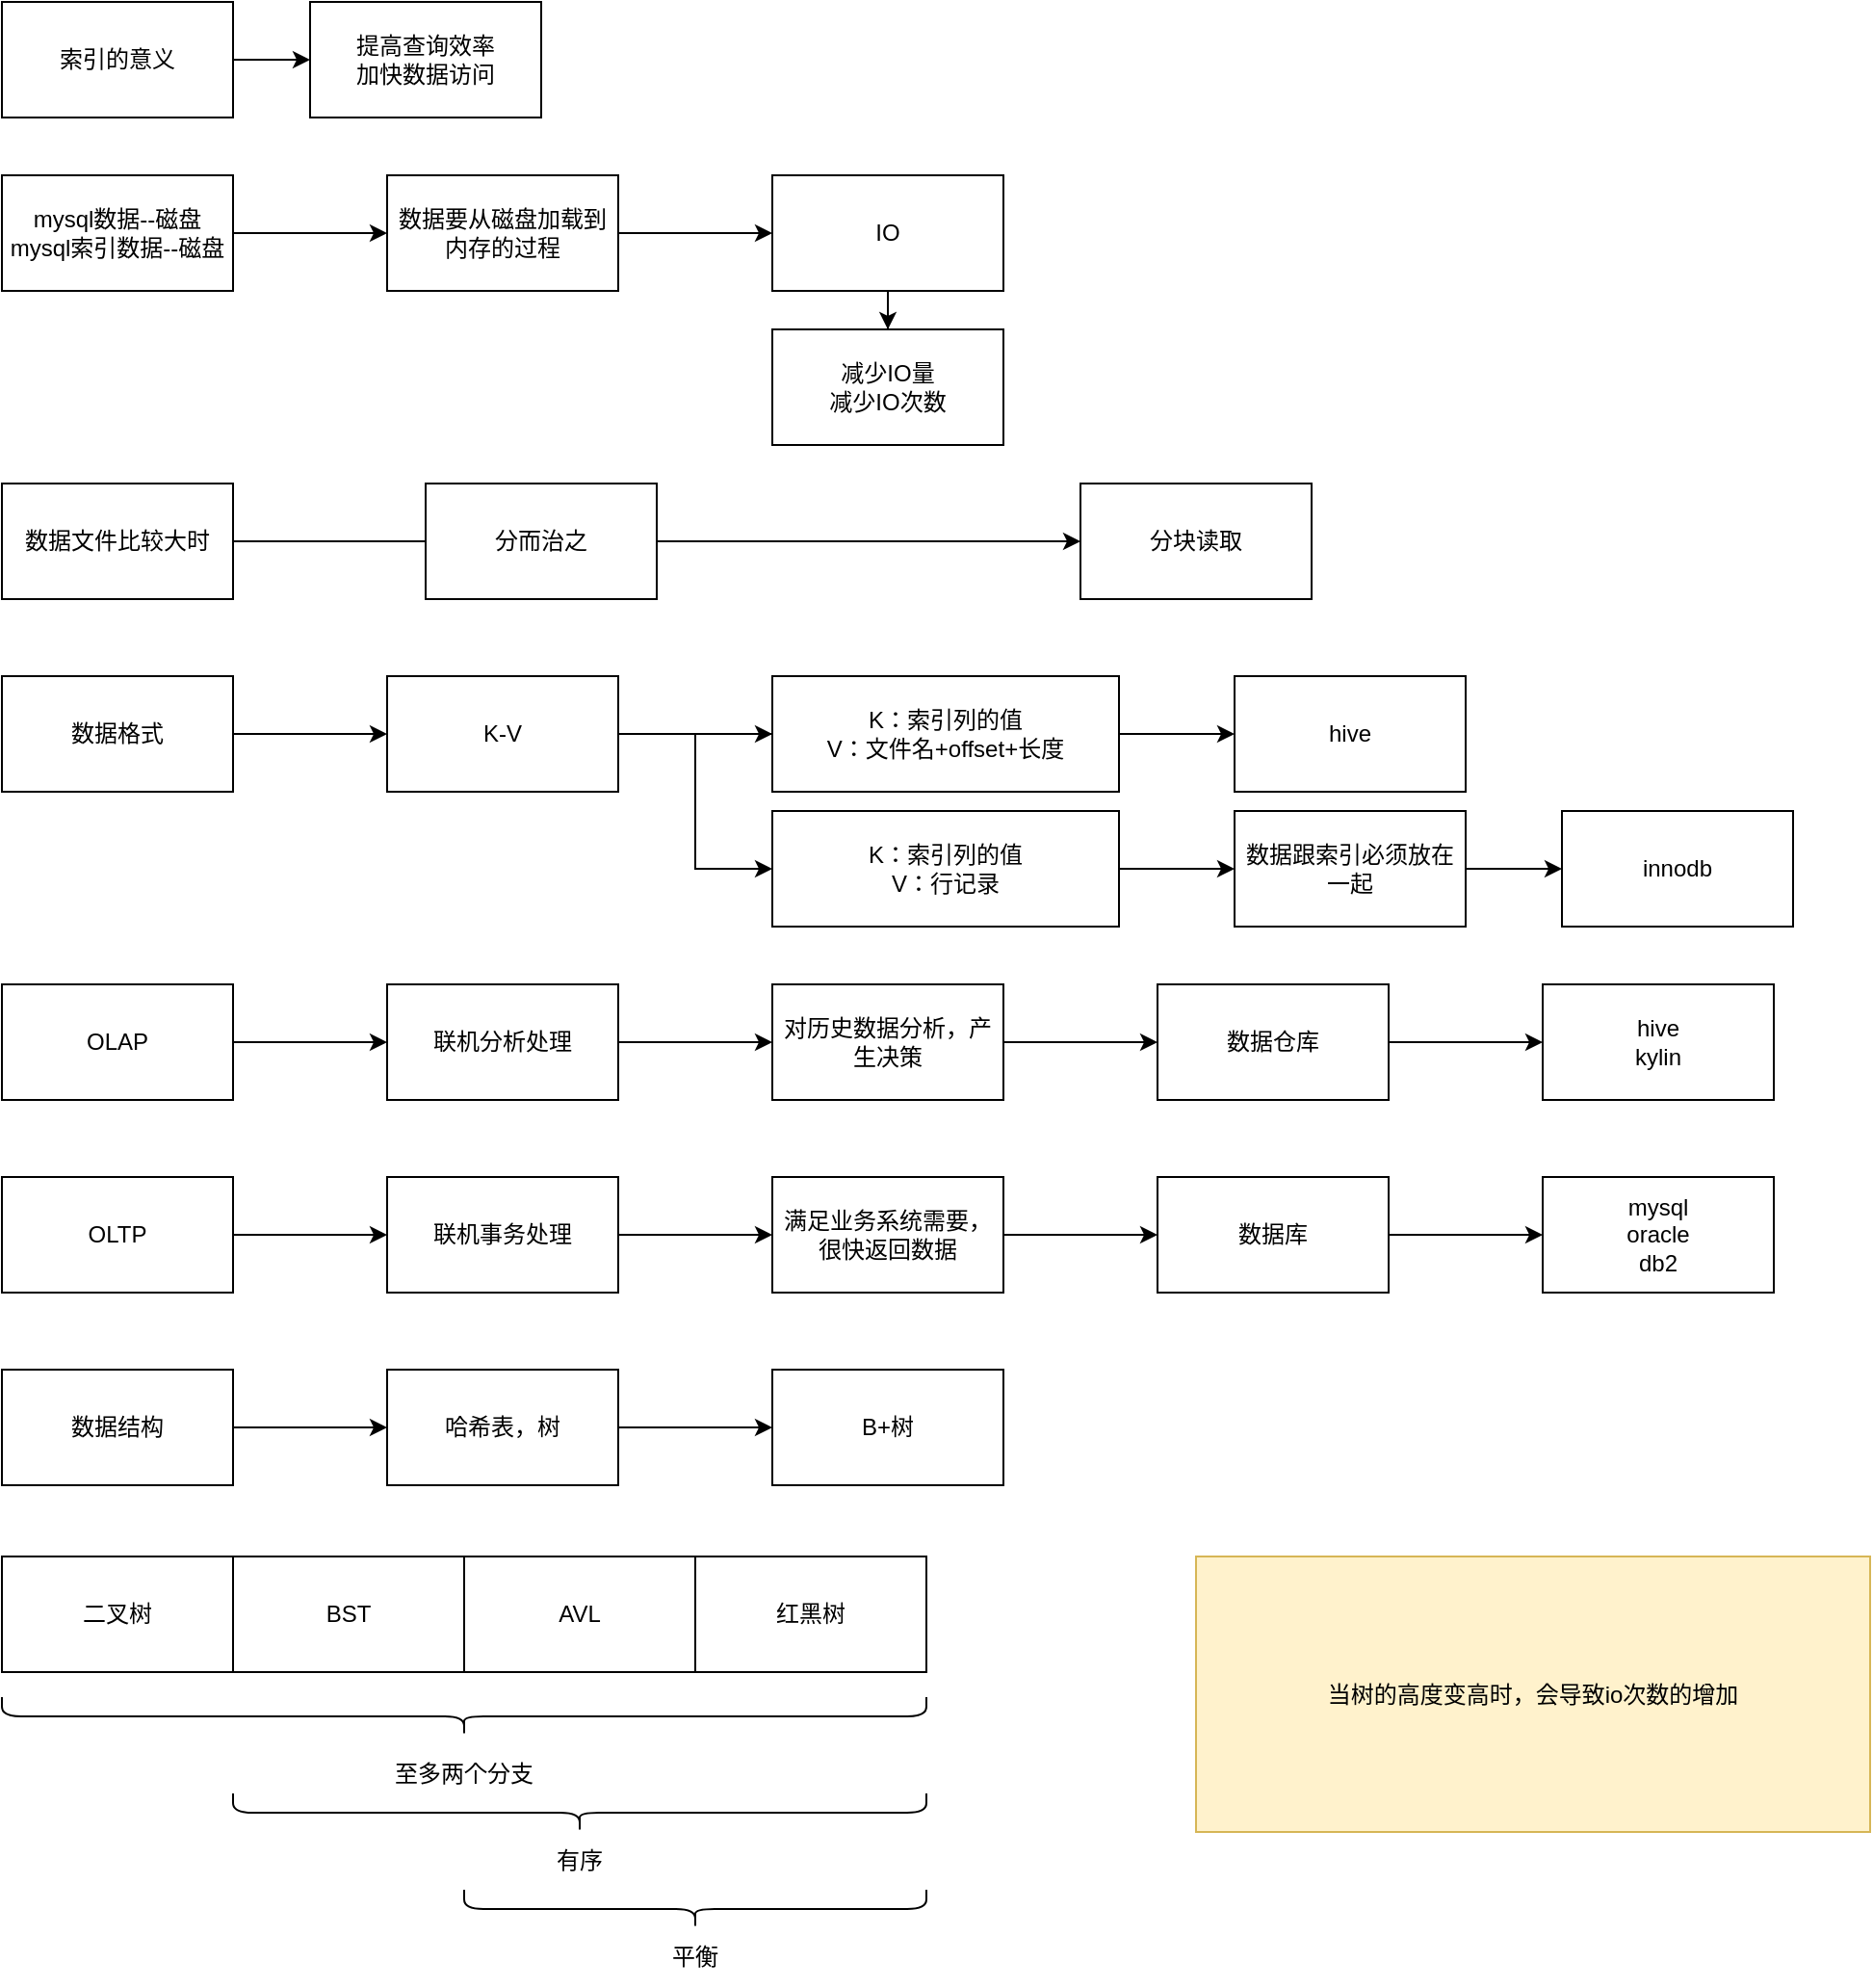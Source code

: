 <mxfile version="21.6.8" type="github">
  <diagram name="第 1 页" id="roPZ449s8YMuSNZIOXLy">
    <mxGraphModel dx="1379" dy="759" grid="1" gridSize="10" guides="1" tooltips="1" connect="1" arrows="1" fold="1" page="1" pageScale="1" pageWidth="1169" pageHeight="1654" math="0" shadow="0">
      <root>
        <mxCell id="0" />
        <mxCell id="1" parent="0" />
        <mxCell id="3g8yhhHNEZKHd-pQMrlk-3" value="" style="edgeStyle=orthogonalEdgeStyle;rounded=0;orthogonalLoop=1;jettySize=auto;html=1;" edge="1" parent="1" source="3g8yhhHNEZKHd-pQMrlk-1" target="3g8yhhHNEZKHd-pQMrlk-2">
          <mxGeometry relative="1" as="geometry" />
        </mxCell>
        <mxCell id="3g8yhhHNEZKHd-pQMrlk-1" value="索引的意义" style="rounded=0;whiteSpace=wrap;html=1;" vertex="1" parent="1">
          <mxGeometry x="10" y="20" width="120" height="60" as="geometry" />
        </mxCell>
        <mxCell id="3g8yhhHNEZKHd-pQMrlk-2" value="提高查询效率&lt;br&gt;加快数据访问" style="rounded=0;whiteSpace=wrap;html=1;" vertex="1" parent="1">
          <mxGeometry x="170" y="20" width="120" height="60" as="geometry" />
        </mxCell>
        <mxCell id="3g8yhhHNEZKHd-pQMrlk-6" value="" style="edgeStyle=orthogonalEdgeStyle;rounded=0;orthogonalLoop=1;jettySize=auto;html=1;" edge="1" parent="1" source="3g8yhhHNEZKHd-pQMrlk-4" target="3g8yhhHNEZKHd-pQMrlk-5">
          <mxGeometry relative="1" as="geometry" />
        </mxCell>
        <mxCell id="3g8yhhHNEZKHd-pQMrlk-4" value="mysql数据--磁盘&lt;br&gt;mysql索引数据--磁盘" style="rounded=0;whiteSpace=wrap;html=1;" vertex="1" parent="1">
          <mxGeometry x="10" y="110" width="120" height="60" as="geometry" />
        </mxCell>
        <mxCell id="3g8yhhHNEZKHd-pQMrlk-8" value="" style="edgeStyle=orthogonalEdgeStyle;rounded=0;orthogonalLoop=1;jettySize=auto;html=1;" edge="1" parent="1" source="3g8yhhHNEZKHd-pQMrlk-5" target="3g8yhhHNEZKHd-pQMrlk-7">
          <mxGeometry relative="1" as="geometry" />
        </mxCell>
        <mxCell id="3g8yhhHNEZKHd-pQMrlk-5" value="数据要从磁盘加载到内存的过程" style="whiteSpace=wrap;html=1;rounded=0;" vertex="1" parent="1">
          <mxGeometry x="210" y="110" width="120" height="60" as="geometry" />
        </mxCell>
        <mxCell id="3g8yhhHNEZKHd-pQMrlk-10" value="" style="edgeStyle=orthogonalEdgeStyle;rounded=0;orthogonalLoop=1;jettySize=auto;html=1;" edge="1" parent="1" source="3g8yhhHNEZKHd-pQMrlk-7" target="3g8yhhHNEZKHd-pQMrlk-9">
          <mxGeometry relative="1" as="geometry" />
        </mxCell>
        <mxCell id="3g8yhhHNEZKHd-pQMrlk-7" value="IO" style="whiteSpace=wrap;html=1;rounded=0;" vertex="1" parent="1">
          <mxGeometry x="410" y="110" width="120" height="60" as="geometry" />
        </mxCell>
        <mxCell id="3g8yhhHNEZKHd-pQMrlk-9" value="减少IO量&lt;br&gt;减少IO次数" style="whiteSpace=wrap;html=1;rounded=0;" vertex="1" parent="1">
          <mxGeometry x="410" y="190" width="120" height="60" as="geometry" />
        </mxCell>
        <mxCell id="3g8yhhHNEZKHd-pQMrlk-13" value="" style="edgeStyle=orthogonalEdgeStyle;rounded=0;orthogonalLoop=1;jettySize=auto;html=1;" edge="1" parent="1" source="3g8yhhHNEZKHd-pQMrlk-14" target="3g8yhhHNEZKHd-pQMrlk-12">
          <mxGeometry relative="1" as="geometry" />
        </mxCell>
        <mxCell id="3g8yhhHNEZKHd-pQMrlk-11" value="数据文件比较大时" style="rounded=0;whiteSpace=wrap;html=1;" vertex="1" parent="1">
          <mxGeometry x="10" y="270" width="120" height="60" as="geometry" />
        </mxCell>
        <mxCell id="3g8yhhHNEZKHd-pQMrlk-12" value="分块读取" style="whiteSpace=wrap;html=1;rounded=0;" vertex="1" parent="1">
          <mxGeometry x="570" y="270" width="120" height="60" as="geometry" />
        </mxCell>
        <mxCell id="3g8yhhHNEZKHd-pQMrlk-14" value="分而治之" style="whiteSpace=wrap;html=1;rounded=0;" vertex="1" parent="1">
          <mxGeometry x="230" y="270" width="120" height="60" as="geometry" />
        </mxCell>
        <mxCell id="3g8yhhHNEZKHd-pQMrlk-18" value="" style="endArrow=none;html=1;rounded=0;entryX=0;entryY=0.5;entryDx=0;entryDy=0;exitX=1;exitY=0.5;exitDx=0;exitDy=0;" edge="1" parent="1" source="3g8yhhHNEZKHd-pQMrlk-11" target="3g8yhhHNEZKHd-pQMrlk-14">
          <mxGeometry width="50" height="50" relative="1" as="geometry">
            <mxPoint x="180" y="350" as="sourcePoint" />
            <mxPoint x="200" y="300" as="targetPoint" />
          </mxGeometry>
        </mxCell>
        <mxCell id="3g8yhhHNEZKHd-pQMrlk-21" value="" style="edgeStyle=orthogonalEdgeStyle;rounded=0;orthogonalLoop=1;jettySize=auto;html=1;" edge="1" parent="1" source="3g8yhhHNEZKHd-pQMrlk-19" target="3g8yhhHNEZKHd-pQMrlk-20">
          <mxGeometry relative="1" as="geometry" />
        </mxCell>
        <mxCell id="3g8yhhHNEZKHd-pQMrlk-19" value="数据格式" style="rounded=0;whiteSpace=wrap;html=1;" vertex="1" parent="1">
          <mxGeometry x="10" y="370" width="120" height="60" as="geometry" />
        </mxCell>
        <mxCell id="3g8yhhHNEZKHd-pQMrlk-23" value="" style="edgeStyle=orthogonalEdgeStyle;rounded=0;orthogonalLoop=1;jettySize=auto;html=1;" edge="1" parent="1" source="3g8yhhHNEZKHd-pQMrlk-20" target="3g8yhhHNEZKHd-pQMrlk-22">
          <mxGeometry relative="1" as="geometry" />
        </mxCell>
        <mxCell id="3g8yhhHNEZKHd-pQMrlk-20" value="K-V" style="whiteSpace=wrap;html=1;rounded=0;" vertex="1" parent="1">
          <mxGeometry x="210" y="370" width="120" height="60" as="geometry" />
        </mxCell>
        <mxCell id="3g8yhhHNEZKHd-pQMrlk-25" value="" style="edgeStyle=orthogonalEdgeStyle;rounded=0;orthogonalLoop=1;jettySize=auto;html=1;" edge="1" parent="1" source="3g8yhhHNEZKHd-pQMrlk-22" target="3g8yhhHNEZKHd-pQMrlk-24">
          <mxGeometry relative="1" as="geometry">
            <Array as="points">
              <mxPoint x="370" y="400" />
              <mxPoint x="370" y="470" />
              <mxPoint x="500" y="470" />
            </Array>
          </mxGeometry>
        </mxCell>
        <mxCell id="3g8yhhHNEZKHd-pQMrlk-43" value="" style="edgeStyle=orthogonalEdgeStyle;rounded=0;orthogonalLoop=1;jettySize=auto;html=1;" edge="1" parent="1" source="3g8yhhHNEZKHd-pQMrlk-22" target="3g8yhhHNEZKHd-pQMrlk-42">
          <mxGeometry relative="1" as="geometry" />
        </mxCell>
        <mxCell id="3g8yhhHNEZKHd-pQMrlk-22" value="K：索引列的值&lt;br&gt;V：文件名+offset+长度" style="whiteSpace=wrap;html=1;rounded=0;" vertex="1" parent="1">
          <mxGeometry x="410" y="370" width="180" height="60" as="geometry" />
        </mxCell>
        <mxCell id="3g8yhhHNEZKHd-pQMrlk-27" value="" style="edgeStyle=orthogonalEdgeStyle;rounded=0;orthogonalLoop=1;jettySize=auto;html=1;" edge="1" parent="1" source="3g8yhhHNEZKHd-pQMrlk-24" target="3g8yhhHNEZKHd-pQMrlk-26">
          <mxGeometry relative="1" as="geometry" />
        </mxCell>
        <mxCell id="3g8yhhHNEZKHd-pQMrlk-24" value="K：索引列的值&lt;br&gt;V：行记录" style="whiteSpace=wrap;html=1;rounded=0;" vertex="1" parent="1">
          <mxGeometry x="410" y="440" width="180" height="60" as="geometry" />
        </mxCell>
        <mxCell id="3g8yhhHNEZKHd-pQMrlk-29" value="" style="edgeStyle=orthogonalEdgeStyle;rounded=0;orthogonalLoop=1;jettySize=auto;html=1;" edge="1" parent="1" source="3g8yhhHNEZKHd-pQMrlk-26" target="3g8yhhHNEZKHd-pQMrlk-28">
          <mxGeometry relative="1" as="geometry" />
        </mxCell>
        <mxCell id="3g8yhhHNEZKHd-pQMrlk-26" value="数据跟索引必须放在一起" style="whiteSpace=wrap;html=1;rounded=0;" vertex="1" parent="1">
          <mxGeometry x="650" y="440" width="120" height="60" as="geometry" />
        </mxCell>
        <mxCell id="3g8yhhHNEZKHd-pQMrlk-28" value="innodb" style="whiteSpace=wrap;html=1;rounded=0;" vertex="1" parent="1">
          <mxGeometry x="820" y="440" width="120" height="60" as="geometry" />
        </mxCell>
        <mxCell id="3g8yhhHNEZKHd-pQMrlk-32" value="" style="edgeStyle=orthogonalEdgeStyle;rounded=0;orthogonalLoop=1;jettySize=auto;html=1;" edge="1" parent="1" source="3g8yhhHNEZKHd-pQMrlk-30" target="3g8yhhHNEZKHd-pQMrlk-31">
          <mxGeometry relative="1" as="geometry" />
        </mxCell>
        <mxCell id="3g8yhhHNEZKHd-pQMrlk-30" value="OLAP" style="rounded=0;whiteSpace=wrap;html=1;" vertex="1" parent="1">
          <mxGeometry x="10" y="530" width="120" height="60" as="geometry" />
        </mxCell>
        <mxCell id="3g8yhhHNEZKHd-pQMrlk-34" value="" style="edgeStyle=orthogonalEdgeStyle;rounded=0;orthogonalLoop=1;jettySize=auto;html=1;" edge="1" parent="1" source="3g8yhhHNEZKHd-pQMrlk-31" target="3g8yhhHNEZKHd-pQMrlk-33">
          <mxGeometry relative="1" as="geometry" />
        </mxCell>
        <mxCell id="3g8yhhHNEZKHd-pQMrlk-31" value="联机分析处理" style="whiteSpace=wrap;html=1;rounded=0;" vertex="1" parent="1">
          <mxGeometry x="210" y="530" width="120" height="60" as="geometry" />
        </mxCell>
        <mxCell id="3g8yhhHNEZKHd-pQMrlk-36" value="" style="edgeStyle=orthogonalEdgeStyle;rounded=0;orthogonalLoop=1;jettySize=auto;html=1;" edge="1" parent="1" source="3g8yhhHNEZKHd-pQMrlk-33" target="3g8yhhHNEZKHd-pQMrlk-35">
          <mxGeometry relative="1" as="geometry" />
        </mxCell>
        <mxCell id="3g8yhhHNEZKHd-pQMrlk-33" value="对历史数据分析，产生决策" style="whiteSpace=wrap;html=1;rounded=0;" vertex="1" parent="1">
          <mxGeometry x="410" y="530" width="120" height="60" as="geometry" />
        </mxCell>
        <mxCell id="3g8yhhHNEZKHd-pQMrlk-38" value="" style="edgeStyle=orthogonalEdgeStyle;rounded=0;orthogonalLoop=1;jettySize=auto;html=1;" edge="1" parent="1" source="3g8yhhHNEZKHd-pQMrlk-35" target="3g8yhhHNEZKHd-pQMrlk-37">
          <mxGeometry relative="1" as="geometry" />
        </mxCell>
        <mxCell id="3g8yhhHNEZKHd-pQMrlk-35" value="数据仓库" style="whiteSpace=wrap;html=1;rounded=0;" vertex="1" parent="1">
          <mxGeometry x="610" y="530" width="120" height="60" as="geometry" />
        </mxCell>
        <mxCell id="3g8yhhHNEZKHd-pQMrlk-37" value="hive&lt;br&gt;kylin" style="whiteSpace=wrap;html=1;rounded=0;" vertex="1" parent="1">
          <mxGeometry x="810" y="530" width="120" height="60" as="geometry" />
        </mxCell>
        <mxCell id="3g8yhhHNEZKHd-pQMrlk-41" value="" style="edgeStyle=orthogonalEdgeStyle;rounded=0;orthogonalLoop=1;jettySize=auto;html=1;" edge="1" parent="1" source="3g8yhhHNEZKHd-pQMrlk-39" target="3g8yhhHNEZKHd-pQMrlk-40">
          <mxGeometry relative="1" as="geometry" />
        </mxCell>
        <mxCell id="3g8yhhHNEZKHd-pQMrlk-39" value="OLTP" style="rounded=0;whiteSpace=wrap;html=1;" vertex="1" parent="1">
          <mxGeometry x="10" y="630" width="120" height="60" as="geometry" />
        </mxCell>
        <mxCell id="3g8yhhHNEZKHd-pQMrlk-45" value="" style="edgeStyle=orthogonalEdgeStyle;rounded=0;orthogonalLoop=1;jettySize=auto;html=1;" edge="1" parent="1" source="3g8yhhHNEZKHd-pQMrlk-40" target="3g8yhhHNEZKHd-pQMrlk-44">
          <mxGeometry relative="1" as="geometry" />
        </mxCell>
        <mxCell id="3g8yhhHNEZKHd-pQMrlk-40" value="联机事务处理" style="whiteSpace=wrap;html=1;rounded=0;" vertex="1" parent="1">
          <mxGeometry x="210" y="630" width="120" height="60" as="geometry" />
        </mxCell>
        <mxCell id="3g8yhhHNEZKHd-pQMrlk-42" value="hive" style="whiteSpace=wrap;html=1;rounded=0;" vertex="1" parent="1">
          <mxGeometry x="650" y="370" width="120" height="60" as="geometry" />
        </mxCell>
        <mxCell id="3g8yhhHNEZKHd-pQMrlk-47" value="" style="edgeStyle=orthogonalEdgeStyle;rounded=0;orthogonalLoop=1;jettySize=auto;html=1;" edge="1" parent="1" source="3g8yhhHNEZKHd-pQMrlk-44" target="3g8yhhHNEZKHd-pQMrlk-46">
          <mxGeometry relative="1" as="geometry" />
        </mxCell>
        <mxCell id="3g8yhhHNEZKHd-pQMrlk-44" value="满足业务系统需要，很快返回数据" style="whiteSpace=wrap;html=1;rounded=0;" vertex="1" parent="1">
          <mxGeometry x="410" y="630" width="120" height="60" as="geometry" />
        </mxCell>
        <mxCell id="3g8yhhHNEZKHd-pQMrlk-49" value="" style="edgeStyle=orthogonalEdgeStyle;rounded=0;orthogonalLoop=1;jettySize=auto;html=1;" edge="1" parent="1" source="3g8yhhHNEZKHd-pQMrlk-46" target="3g8yhhHNEZKHd-pQMrlk-48">
          <mxGeometry relative="1" as="geometry" />
        </mxCell>
        <mxCell id="3g8yhhHNEZKHd-pQMrlk-46" value="数据库" style="whiteSpace=wrap;html=1;rounded=0;" vertex="1" parent="1">
          <mxGeometry x="610" y="630" width="120" height="60" as="geometry" />
        </mxCell>
        <mxCell id="3g8yhhHNEZKHd-pQMrlk-48" value="mysql&lt;br&gt;oracle&lt;br&gt;db2" style="whiteSpace=wrap;html=1;rounded=0;" vertex="1" parent="1">
          <mxGeometry x="810" y="630" width="120" height="60" as="geometry" />
        </mxCell>
        <mxCell id="3g8yhhHNEZKHd-pQMrlk-52" value="" style="edgeStyle=orthogonalEdgeStyle;rounded=0;orthogonalLoop=1;jettySize=auto;html=1;" edge="1" parent="1" source="3g8yhhHNEZKHd-pQMrlk-50" target="3g8yhhHNEZKHd-pQMrlk-51">
          <mxGeometry relative="1" as="geometry" />
        </mxCell>
        <mxCell id="3g8yhhHNEZKHd-pQMrlk-50" value="数据结构" style="rounded=0;whiteSpace=wrap;html=1;" vertex="1" parent="1">
          <mxGeometry x="10" y="730" width="120" height="60" as="geometry" />
        </mxCell>
        <mxCell id="3g8yhhHNEZKHd-pQMrlk-54" value="" style="edgeStyle=orthogonalEdgeStyle;rounded=0;orthogonalLoop=1;jettySize=auto;html=1;" edge="1" parent="1" source="3g8yhhHNEZKHd-pQMrlk-51" target="3g8yhhHNEZKHd-pQMrlk-53">
          <mxGeometry relative="1" as="geometry" />
        </mxCell>
        <mxCell id="3g8yhhHNEZKHd-pQMrlk-51" value="哈希表，树" style="whiteSpace=wrap;html=1;rounded=0;" vertex="1" parent="1">
          <mxGeometry x="210" y="730" width="120" height="60" as="geometry" />
        </mxCell>
        <mxCell id="3g8yhhHNEZKHd-pQMrlk-53" value="B+树" style="whiteSpace=wrap;html=1;rounded=0;" vertex="1" parent="1">
          <mxGeometry x="410" y="730" width="120" height="60" as="geometry" />
        </mxCell>
        <mxCell id="3g8yhhHNEZKHd-pQMrlk-55" value="二叉树" style="rounded=0;whiteSpace=wrap;html=1;" vertex="1" parent="1">
          <mxGeometry x="10" y="827" width="120" height="60" as="geometry" />
        </mxCell>
        <mxCell id="3g8yhhHNEZKHd-pQMrlk-57" value="BST" style="rounded=0;whiteSpace=wrap;html=1;" vertex="1" parent="1">
          <mxGeometry x="130" y="827" width="120" height="60" as="geometry" />
        </mxCell>
        <mxCell id="3g8yhhHNEZKHd-pQMrlk-58" value="AVL" style="rounded=0;whiteSpace=wrap;html=1;" vertex="1" parent="1">
          <mxGeometry x="250" y="827" width="120" height="60" as="geometry" />
        </mxCell>
        <mxCell id="3g8yhhHNEZKHd-pQMrlk-59" value="红黑树" style="rounded=0;whiteSpace=wrap;html=1;" vertex="1" parent="1">
          <mxGeometry x="370" y="827" width="120" height="60" as="geometry" />
        </mxCell>
        <mxCell id="3g8yhhHNEZKHd-pQMrlk-60" value="" style="shape=curlyBracket;whiteSpace=wrap;html=1;rounded=1;labelPosition=left;verticalLabelPosition=middle;align=right;verticalAlign=middle;rotation=-90;" vertex="1" parent="1">
          <mxGeometry x="240" y="670" width="20" height="480" as="geometry" />
        </mxCell>
        <mxCell id="3g8yhhHNEZKHd-pQMrlk-62" value="至多两个分支" style="text;html=1;strokeColor=none;fillColor=none;align=center;verticalAlign=middle;whiteSpace=wrap;rounded=0;" vertex="1" parent="1">
          <mxGeometry x="195" y="920" width="110" height="40" as="geometry" />
        </mxCell>
        <mxCell id="3g8yhhHNEZKHd-pQMrlk-63" value="" style="shape=curlyBracket;whiteSpace=wrap;html=1;rounded=1;labelPosition=left;verticalLabelPosition=middle;align=right;verticalAlign=middle;rotation=-90;" vertex="1" parent="1">
          <mxGeometry x="300" y="780" width="20" height="360" as="geometry" />
        </mxCell>
        <mxCell id="3g8yhhHNEZKHd-pQMrlk-64" value="有序" style="text;html=1;strokeColor=none;fillColor=none;align=center;verticalAlign=middle;whiteSpace=wrap;rounded=0;" vertex="1" parent="1">
          <mxGeometry x="280" y="970" width="60" height="30" as="geometry" />
        </mxCell>
        <mxCell id="3g8yhhHNEZKHd-pQMrlk-65" value="" style="shape=curlyBracket;whiteSpace=wrap;html=1;rounded=1;labelPosition=left;verticalLabelPosition=middle;align=right;verticalAlign=middle;rotation=-90;" vertex="1" parent="1">
          <mxGeometry x="360" y="890" width="20" height="240" as="geometry" />
        </mxCell>
        <mxCell id="3g8yhhHNEZKHd-pQMrlk-66" value="平衡" style="text;html=1;strokeColor=none;fillColor=none;align=center;verticalAlign=middle;whiteSpace=wrap;rounded=0;" vertex="1" parent="1">
          <mxGeometry x="340" y="1020" width="60" height="30" as="geometry" />
        </mxCell>
        <mxCell id="3g8yhhHNEZKHd-pQMrlk-67" value="当树的高度变高时，会导致io次数的增加" style="rounded=0;whiteSpace=wrap;html=1;fillColor=#fff2cc;strokeColor=#d6b656;" vertex="1" parent="1">
          <mxGeometry x="630" y="827" width="350" height="143" as="geometry" />
        </mxCell>
      </root>
    </mxGraphModel>
  </diagram>
</mxfile>
